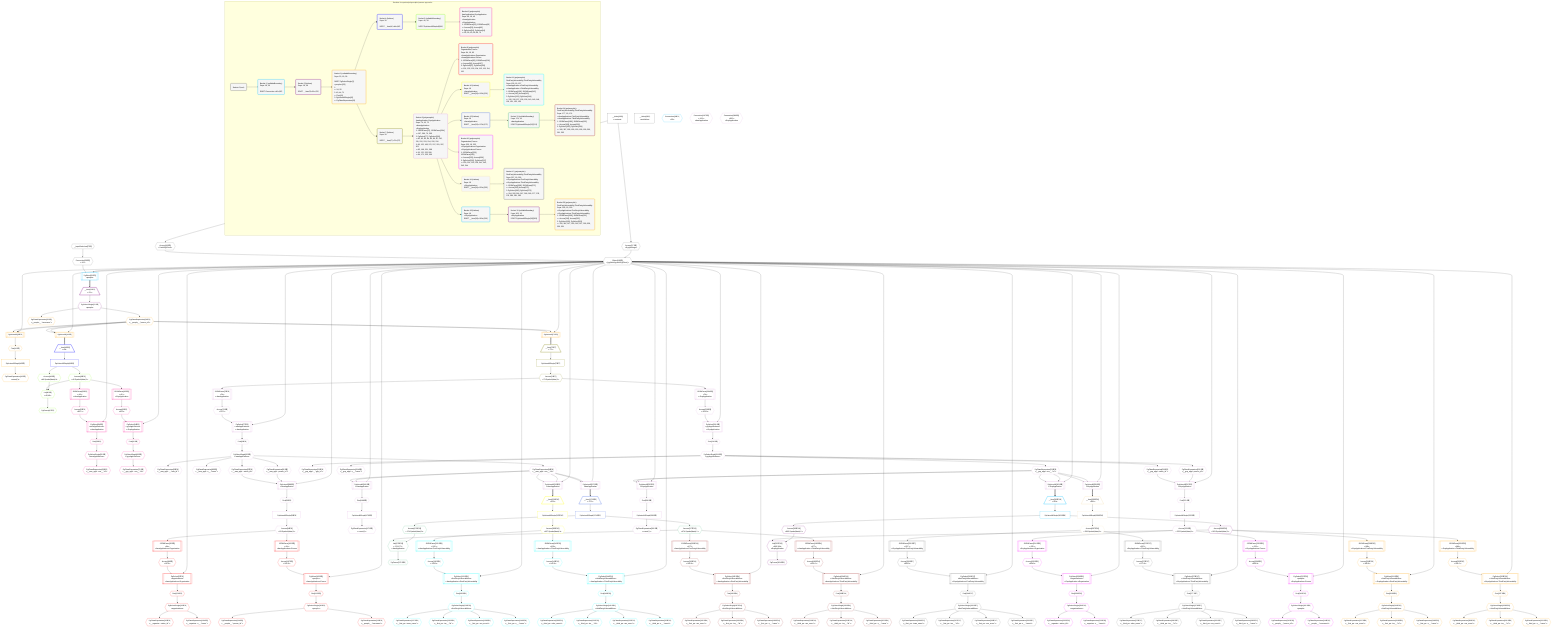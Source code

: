 %%{init: {'themeVariables': { 'fontSize': '12px'}}}%%
graph TD
    classDef path fill:#eee,stroke:#000,color:#000
    classDef plan fill:#fff,stroke-width:1px,color:#000
    classDef itemplan fill:#fff,stroke-width:2px,color:#000
    classDef unbatchedplan fill:#dff,stroke-width:1px,color:#000
    classDef sideeffectplan fill:#fcc,stroke-width:2px,color:#000
    classDef bucket fill:#f6f6f6,color:#000,stroke-width:2px,text-align:left


    %% define steps
    __Value3["__Value[3∈0]<br />ᐸcontextᐳ"]:::plan
    __Value5["__Value[5∈0]<br />ᐸrootValueᐳ"]:::plan
    __InputStaticLeaf7{{"__InputStaticLeaf[7∈0]"}}:::plan
    Access17{{"Access[17∈0]<br />ᐸ3.pgSettingsᐳ"}}:::plan
    Access18{{"Access[18∈0]<br />ᐸ3.withPgClientᐳ"}}:::plan
    Object19{{"Object[19∈0]<br />ᐸ{pgSettings,withPgClient}ᐳ"}}:::plan
    Connection20{{"Connection[20∈0]<br />ᐸ16ᐳ"}}:::plan
    PgSelect21[["PgSelect[21∈1]<br />ᐸpeopleᐳ"]]:::plan
    __Item22[/"__Item[22∈2]<br />ᐸ21ᐳ"\]:::itemplan
    PgSelectSingle23{{"PgSelectSingle[23∈2]<br />ᐸpeopleᐳ"}}:::plan
    PgClassExpression24{{"PgClassExpression[24∈3]<br />ᐸ__people__.”person_id”ᐳ"}}:::plan
    PgClassExpression25{{"PgClassExpression[25∈3]<br />ᐸ__people__.”username”ᐳ"}}:::plan
    Connection39{{"Connection[39∈1]<br />ᐸ35ᐳ"}}:::plan
    PgUnionAll40[["PgUnionAll[40∈3]"]]:::plan
    First41{{"First[41∈3]"}}:::plan
    PgUnionAllSingle42["PgUnionAllSingle[42∈3]"]:::plan
    PgClassExpression43{{"PgClassExpression[43∈3]<br />ᐸcount(*)ᐳ"}}:::plan
    PgUnionAll44[["PgUnionAll[44∈3]"]]:::plan
    __Item45[/"__Item[45∈4]<br />ᐸ44ᐳ"\]:::itemplan
    PgUnionAllSingle46["PgUnionAllSingle[46∈4]"]:::plan
    Access48{{"Access[48∈5]<br />ᐸ46.Symbol(data).0ᐳ"}}:::plan
    Access49{{"Access[49∈5]<br />ᐸ46.Symbol(data).1ᐳ"}}:::plan
    List50{{"List[50∈5]<br />ᐸ48,49ᐳ"}}:::plan
    PgCursor47{{"PgCursor[47∈5]"}}:::plan
    JSONParse52[["JSONParse[52∈6]<br />ᐸ49ᐳ<br />ᐳAwsApplication"]]:::plan
    Access53{{"Access[53∈6]<br />ᐸ52.0ᐳ"}}:::plan
    PgSelect54[["PgSelect[54∈6]<br />ᐸawsApplicationsᐳ<br />ᐳAwsApplication"]]:::plan
    First58{{"First[58∈6]"}}:::plan
    PgSelectSingle59{{"PgSelectSingle[59∈6]<br />ᐸawsApplicationsᐳ"}}:::plan
    PgClassExpression60{{"PgClassExpression[60∈6]<br />ᐸ__aws_appl...ons__.”id”ᐳ"}}:::plan
    JSONParse62[["JSONParse[62∈6]<br />ᐸ49ᐳ<br />ᐳGcpApplication"]]:::plan
    Access63{{"Access[63∈6]<br />ᐸ62.0ᐳ"}}:::plan
    PgSelect64[["PgSelect[64∈6]<br />ᐸgcpApplicationsᐳ<br />ᐳGcpApplication"]]:::plan
    First68{{"First[68∈6]"}}:::plan
    PgSelectSingle69{{"PgSelectSingle[69∈6]<br />ᐸgcpApplicationsᐳ"}}:::plan
    PgClassExpression70{{"PgClassExpression[70∈6]<br />ᐸ__gcp_appl...ons__.”id”ᐳ"}}:::plan
    PgUnionAll71[["PgUnionAll[71∈3]"]]:::plan
    __Item72[/"__Item[72∈7]<br />ᐸ71ᐳ"\]:::itemplan
    PgUnionAllSingle73["PgUnionAllSingle[73∈7]"]:::plan
    Access74{{"Access[74∈7]<br />ᐸ73.Symbol(data).1ᐳ"}}:::plan
    JSONParse75[["JSONParse[75∈8]<br />ᐸ74ᐳ<br />ᐳAwsApplication"]]:::plan
    Access76{{"Access[76∈8]<br />ᐸ75.0ᐳ"}}:::plan
    PgSelect77[["PgSelect[77∈8]<br />ᐸawsApplicationsᐳ<br />ᐳAwsApplication"]]:::plan
    First81{{"First[81∈8]"}}:::plan
    PgSelectSingle82{{"PgSelectSingle[82∈8]<br />ᐸawsApplicationsᐳ"}}:::plan
    PgClassExpression83{{"PgClassExpression[83∈8]<br />ᐸ__aws_appl..._.”aws_id”ᐳ"}}:::plan
    PgClassExpression84{{"PgClassExpression[84∈8]<br />ᐸ__aws_appl...ons__.”id”ᐳ"}}:::plan
    PgClassExpression85{{"PgClassExpression[85∈8]<br />ᐸ__aws_appl...s__.”name”ᐳ"}}:::plan
    PgClassExpression86{{"PgClassExpression[86∈8]<br />ᐸ__aws_appl...person_id”ᐳ"}}:::plan
    PgClassExpression87{{"PgClassExpression[87∈8]<br />ᐸ__aws_appl...zation_id”ᐳ"}}:::plan
    PgUnionAll88[["PgUnionAll[88∈8]<br />ᐳAwsApplication"]]:::plan
    First92{{"First[92∈8]"}}:::plan
    PgUnionAllSingle93["PgUnionAllSingle[93∈8]"]:::plan
    Access94{{"Access[94∈8]<br />ᐸ93.Symbol(data).1ᐳ"}}:::plan
    JSONParse95[["JSONParse[95∈9]<br />ᐸ94ᐳ<br />ᐳAwsApplicationᐳOrganization"]]:::plan
    Access96{{"Access[96∈9]<br />ᐸ95.0ᐳ"}}:::plan
    PgSelect97[["PgSelect[97∈9]<br />ᐸorganizationsᐳ<br />ᐳAwsApplicationᐳOrganization"]]:::plan
    First101{{"First[101∈9]"}}:::plan
    PgSelectSingle102{{"PgSelectSingle[102∈9]<br />ᐸorganizationsᐳ"}}:::plan
    PgClassExpression103{{"PgClassExpression[103∈9]<br />ᐸ__organiza...zation_id”ᐳ"}}:::plan
    PgClassExpression104{{"PgClassExpression[104∈9]<br />ᐸ__organiza...s__.”name”ᐳ"}}:::plan
    JSONParse106[["JSONParse[106∈9]<br />ᐸ94ᐳ<br />ᐳAwsApplicationᐳPerson"]]:::plan
    Access107{{"Access[107∈9]<br />ᐸ106.0ᐳ"}}:::plan
    PgSelect108[["PgSelect[108∈9]<br />ᐸpeopleᐳ<br />ᐳAwsApplicationᐳPerson"]]:::plan
    First112{{"First[112∈9]"}}:::plan
    PgSelectSingle113{{"PgSelectSingle[113∈9]<br />ᐸpeopleᐳ"}}:::plan
    PgClassExpression114{{"PgClassExpression[114∈9]<br />ᐸ__people__.”person_id”ᐳ"}}:::plan
    PgClassExpression115{{"PgClassExpression[115∈9]<br />ᐸ__people__.”username”ᐳ"}}:::plan
    PgUnionAll122[["PgUnionAll[122∈8]<br />ᐳAwsApplication"]]:::plan
    __Item126[/"__Item[126∈10]<br />ᐸ122ᐳ"\]:::itemplan
    PgUnionAllSingle127["PgUnionAllSingle[127∈10]"]:::plan
    Access128{{"Access[128∈10]<br />ᐸ127.Symbol(data).1ᐳ"}}:::plan
    JSONParse129[["JSONParse[129∈11]<br />ᐸ128ᐳ<br />ᐳAwsApplicationᐳFirstPartyVulnerability"]]:::plan
    Access130{{"Access[130∈11]<br />ᐸ129.0ᐳ"}}:::plan
    PgSelect131[["PgSelect[131∈11]<br />ᐸfirstPartyVulnerabilitiesᐳ<br />ᐳAwsApplicationᐳFirstPartyVulnerability"]]:::plan
    First135{{"First[135∈11]"}}:::plan
    PgSelectSingle136{{"PgSelectSingle[136∈11]<br />ᐸfirstPartyVulnerabilitiesᐳ"}}:::plan
    PgClassExpression137{{"PgClassExpression[137∈11]<br />ᐸ__first_pa...team_name”ᐳ"}}:::plan
    PgClassExpression138{{"PgClassExpression[138∈11]<br />ᐸ__first_pa...ies__.”id”ᐳ"}}:::plan
    PgClassExpression139{{"PgClassExpression[139∈11]<br />ᐸ__first_pa...vss_score”ᐳ"}}:::plan
    PgClassExpression140{{"PgClassExpression[140∈11]<br />ᐸ__first_pa...s__.”name”ᐳ"}}:::plan
    JSONParse142[["JSONParse[142∈11]<br />ᐸ128ᐳ<br />ᐳAwsApplicationᐳThirdPartyVulnerability"]]:::plan
    Access143{{"Access[143∈11]<br />ᐸ142.0ᐳ"}}:::plan
    PgSelect144[["PgSelect[144∈11]<br />ᐸthirdPartyVulnerabilitiesᐳ<br />ᐳAwsApplicationᐳThirdPartyVulnerability"]]:::plan
    First148{{"First[148∈11]"}}:::plan
    PgSelectSingle149{{"PgSelectSingle[149∈11]<br />ᐸthirdPartyVulnerabilitiesᐳ"}}:::plan
    PgClassExpression150{{"PgClassExpression[150∈11]<br />ᐸ__third_pa...ndor_name”ᐳ"}}:::plan
    PgClassExpression151{{"PgClassExpression[151∈11]<br />ᐸ__third_pa...ies__.”id”ᐳ"}}:::plan
    PgClassExpression152{{"PgClassExpression[152∈11]<br />ᐸ__third_pa...vss_score”ᐳ"}}:::plan
    PgClassExpression153{{"PgClassExpression[153∈11]<br />ᐸ__third_pa...s__.”name”ᐳ"}}:::plan
    Connection167{{"Connection[167∈8]<br />ᐸ163ᐳ<br />ᐳAwsApplication"}}:::plan
    PgUnionAll168[["PgUnionAll[168∈8]<br />ᐳAwsApplication"]]:::plan
    First169{{"First[169∈8]"}}:::plan
    PgUnionAllSingle170["PgUnionAllSingle[170∈8]"]:::plan
    PgClassExpression171{{"PgClassExpression[171∈8]<br />ᐸcount(*)ᐳ"}}:::plan
    PgUnionAll172[["PgUnionAll[172∈8]<br />ᐳAwsApplication"]]:::plan
    __Item173[/"__Item[173∈12]<br />ᐸ172ᐳ"\]:::itemplan
    PgUnionAllSingle174["PgUnionAllSingle[174∈12]"]:::plan
    Access176{{"Access[176∈13]<br />ᐸ174.Symbol(data).0ᐳ"}}:::plan
    Access177{{"Access[177∈13]<br />ᐸ174.Symbol(data).1ᐳ"}}:::plan
    List178{{"List[178∈13]<br />ᐸ176,177ᐳ<br />ᐳAwsApplication"}}:::plan
    PgCursor175{{"PgCursor[175∈13]"}}:::plan
    JSONParse180[["JSONParse[180∈14]<br />ᐸ177ᐳ<br />ᐳAwsApplicationᐳFirstPartyVulnerability"]]:::plan
    Access181{{"Access[181∈14]<br />ᐸ180.0ᐳ"}}:::plan
    PgSelect182[["PgSelect[182∈14]<br />ᐸfirstPartyVulnerabilitiesᐳ<br />ᐳAwsApplicationᐳFirstPartyVulnerability"]]:::plan
    First186{{"First[186∈14]"}}:::plan
    PgSelectSingle187{{"PgSelectSingle[187∈14]<br />ᐸfirstPartyVulnerabilitiesᐳ"}}:::plan
    PgClassExpression188{{"PgClassExpression[188∈14]<br />ᐸ__first_pa...vss_score”ᐳ"}}:::plan
    PgClassExpression189{{"PgClassExpression[189∈14]<br />ᐸ__first_pa...ies__.”id”ᐳ"}}:::plan
    PgClassExpression190{{"PgClassExpression[190∈14]<br />ᐸ__first_pa...s__.”name”ᐳ"}}:::plan
    JSONParse192[["JSONParse[192∈14]<br />ᐸ177ᐳ<br />ᐳAwsApplicationᐳThirdPartyVulnerability"]]:::plan
    Access193{{"Access[193∈14]<br />ᐸ192.0ᐳ"}}:::plan
    PgSelect194[["PgSelect[194∈14]<br />ᐸthirdPartyVulnerabilitiesᐳ<br />ᐳAwsApplicationᐳThirdPartyVulnerability"]]:::plan
    First198{{"First[198∈14]"}}:::plan
    PgSelectSingle199{{"PgSelectSingle[199∈14]<br />ᐸthirdPartyVulnerabilitiesᐳ"}}:::plan
    PgClassExpression200{{"PgClassExpression[200∈14]<br />ᐸ__third_pa...vss_score”ᐳ"}}:::plan
    PgClassExpression201{{"PgClassExpression[201∈14]<br />ᐸ__third_pa...ies__.”id”ᐳ"}}:::plan
    PgClassExpression202{{"PgClassExpression[202∈14]<br />ᐸ__third_pa...s__.”name”ᐳ"}}:::plan
    JSONParse204[["JSONParse[204∈8]<br />ᐸ74ᐳ<br />ᐳGcpApplication"]]:::plan
    Access205{{"Access[205∈8]<br />ᐸ204.0ᐳ"}}:::plan
    PgSelect206[["PgSelect[206∈8]<br />ᐸgcpApplicationsᐳ<br />ᐳGcpApplication"]]:::plan
    First210{{"First[210∈8]"}}:::plan
    PgSelectSingle211{{"PgSelectSingle[211∈8]<br />ᐸgcpApplicationsᐳ"}}:::plan
    PgClassExpression212{{"PgClassExpression[212∈8]<br />ᐸ__gcp_appl..._.”gcp_id”ᐳ"}}:::plan
    PgClassExpression213{{"PgClassExpression[213∈8]<br />ᐸ__gcp_appl...ons__.”id”ᐳ"}}:::plan
    PgClassExpression214{{"PgClassExpression[214∈8]<br />ᐸ__gcp_appl...s__.”name”ᐳ"}}:::plan
    PgClassExpression215{{"PgClassExpression[215∈8]<br />ᐸ__gcp_appl...person_id”ᐳ"}}:::plan
    PgClassExpression216{{"PgClassExpression[216∈8]<br />ᐸ__gcp_appl...zation_id”ᐳ"}}:::plan
    PgUnionAll217[["PgUnionAll[217∈8]<br />ᐳGcpApplication"]]:::plan
    First221{{"First[221∈8]"}}:::plan
    PgUnionAllSingle222["PgUnionAllSingle[222∈8]"]:::plan
    Access223{{"Access[223∈8]<br />ᐸ222.Symbol(data).1ᐳ"}}:::plan
    JSONParse224[["JSONParse[224∈15]<br />ᐸ223ᐳ<br />ᐳGcpApplicationᐳOrganization"]]:::plan
    Access225{{"Access[225∈15]<br />ᐸ224.0ᐳ"}}:::plan
    PgSelect226[["PgSelect[226∈15]<br />ᐸorganizationsᐳ<br />ᐳGcpApplicationᐳOrganization"]]:::plan
    First230{{"First[230∈15]"}}:::plan
    PgSelectSingle231{{"PgSelectSingle[231∈15]<br />ᐸorganizationsᐳ"}}:::plan
    PgClassExpression232{{"PgClassExpression[232∈15]<br />ᐸ__organiza...zation_id”ᐳ"}}:::plan
    PgClassExpression233{{"PgClassExpression[233∈15]<br />ᐸ__organiza...s__.”name”ᐳ"}}:::plan
    JSONParse235[["JSONParse[235∈15]<br />ᐸ223ᐳ<br />ᐳGcpApplicationᐳPerson"]]:::plan
    Access236{{"Access[236∈15]<br />ᐸ235.0ᐳ"}}:::plan
    PgSelect237[["PgSelect[237∈15]<br />ᐸpeopleᐳ<br />ᐳGcpApplicationᐳPerson"]]:::plan
    First241{{"First[241∈15]"}}:::plan
    PgSelectSingle242{{"PgSelectSingle[242∈15]<br />ᐸpeopleᐳ"}}:::plan
    PgClassExpression243{{"PgClassExpression[243∈15]<br />ᐸ__people__.”person_id”ᐳ"}}:::plan
    PgClassExpression244{{"PgClassExpression[244∈15]<br />ᐸ__people__.”username”ᐳ"}}:::plan
    PgUnionAll251[["PgUnionAll[251∈8]<br />ᐳGcpApplication"]]:::plan
    __Item255[/"__Item[255∈16]<br />ᐸ251ᐳ"\]:::itemplan
    PgUnionAllSingle256["PgUnionAllSingle[256∈16]"]:::plan
    Access257{{"Access[257∈16]<br />ᐸ256.Symbol(data).1ᐳ"}}:::plan
    JSONParse258[["JSONParse[258∈17]<br />ᐸ257ᐳ<br />ᐳGcpApplicationᐳFirstPartyVulnerability"]]:::plan
    Access259{{"Access[259∈17]<br />ᐸ258.0ᐳ"}}:::plan
    PgSelect260[["PgSelect[260∈17]<br />ᐸfirstPartyVulnerabilitiesᐳ<br />ᐳGcpApplicationᐳFirstPartyVulnerability"]]:::plan
    First264{{"First[264∈17]"}}:::plan
    PgSelectSingle265{{"PgSelectSingle[265∈17]<br />ᐸfirstPartyVulnerabilitiesᐳ"}}:::plan
    PgClassExpression266{{"PgClassExpression[266∈17]<br />ᐸ__first_pa...team_name”ᐳ"}}:::plan
    PgClassExpression267{{"PgClassExpression[267∈17]<br />ᐸ__first_pa...ies__.”id”ᐳ"}}:::plan
    PgClassExpression268{{"PgClassExpression[268∈17]<br />ᐸ__first_pa...vss_score”ᐳ"}}:::plan
    PgClassExpression269{{"PgClassExpression[269∈17]<br />ᐸ__first_pa...s__.”name”ᐳ"}}:::plan
    JSONParse271[["JSONParse[271∈17]<br />ᐸ257ᐳ<br />ᐳGcpApplicationᐳThirdPartyVulnerability"]]:::plan
    Access272{{"Access[272∈17]<br />ᐸ271.0ᐳ"}}:::plan
    PgSelect273[["PgSelect[273∈17]<br />ᐸthirdPartyVulnerabilitiesᐳ<br />ᐳGcpApplicationᐳThirdPartyVulnerability"]]:::plan
    First277{{"First[277∈17]"}}:::plan
    PgSelectSingle278{{"PgSelectSingle[278∈17]<br />ᐸthirdPartyVulnerabilitiesᐳ"}}:::plan
    PgClassExpression279{{"PgClassExpression[279∈17]<br />ᐸ__third_pa...ndor_name”ᐳ"}}:::plan
    PgClassExpression280{{"PgClassExpression[280∈17]<br />ᐸ__third_pa...ies__.”id”ᐳ"}}:::plan
    PgClassExpression281{{"PgClassExpression[281∈17]<br />ᐸ__third_pa...vss_score”ᐳ"}}:::plan
    PgClassExpression282{{"PgClassExpression[282∈17]<br />ᐸ__third_pa...s__.”name”ᐳ"}}:::plan
    Connection296{{"Connection[296∈8]<br />ᐸ292ᐳ<br />ᐳGcpApplication"}}:::plan
    PgUnionAll297[["PgUnionAll[297∈8]<br />ᐳGcpApplication"]]:::plan
    First298{{"First[298∈8]"}}:::plan
    PgUnionAllSingle299["PgUnionAllSingle[299∈8]"]:::plan
    PgClassExpression300{{"PgClassExpression[300∈8]<br />ᐸcount(*)ᐳ"}}:::plan
    PgUnionAll301[["PgUnionAll[301∈8]<br />ᐳGcpApplication"]]:::plan
    __Item302[/"__Item[302∈18]<br />ᐸ301ᐳ"\]:::itemplan
    PgUnionAllSingle303["PgUnionAllSingle[303∈18]"]:::plan
    Access305{{"Access[305∈19]<br />ᐸ303.Symbol(data).0ᐳ"}}:::plan
    Access306{{"Access[306∈19]<br />ᐸ303.Symbol(data).1ᐳ"}}:::plan
    List307{{"List[307∈19]<br />ᐸ305,306ᐳ<br />ᐳGcpApplication"}}:::plan
    PgCursor304{{"PgCursor[304∈19]"}}:::plan
    JSONParse309[["JSONParse[309∈20]<br />ᐸ306ᐳ<br />ᐳGcpApplicationᐳFirstPartyVulnerability"]]:::plan
    Access310{{"Access[310∈20]<br />ᐸ309.0ᐳ"}}:::plan
    PgSelect311[["PgSelect[311∈20]<br />ᐸfirstPartyVulnerabilitiesᐳ<br />ᐳGcpApplicationᐳFirstPartyVulnerability"]]:::plan
    First315{{"First[315∈20]"}}:::plan
    PgSelectSingle316{{"PgSelectSingle[316∈20]<br />ᐸfirstPartyVulnerabilitiesᐳ"}}:::plan
    PgClassExpression317{{"PgClassExpression[317∈20]<br />ᐸ__first_pa...vss_score”ᐳ"}}:::plan
    PgClassExpression318{{"PgClassExpression[318∈20]<br />ᐸ__first_pa...ies__.”id”ᐳ"}}:::plan
    PgClassExpression319{{"PgClassExpression[319∈20]<br />ᐸ__first_pa...s__.”name”ᐳ"}}:::plan
    JSONParse321[["JSONParse[321∈20]<br />ᐸ306ᐳ<br />ᐳGcpApplicationᐳThirdPartyVulnerability"]]:::plan
    Access322{{"Access[322∈20]<br />ᐸ321.0ᐳ"}}:::plan
    PgSelect323[["PgSelect[323∈20]<br />ᐸthirdPartyVulnerabilitiesᐳ<br />ᐳGcpApplicationᐳThirdPartyVulnerability"]]:::plan
    First327{{"First[327∈20]"}}:::plan
    PgSelectSingle328{{"PgSelectSingle[328∈20]<br />ᐸthirdPartyVulnerabilitiesᐳ"}}:::plan
    PgClassExpression329{{"PgClassExpression[329∈20]<br />ᐸ__third_pa...vss_score”ᐳ"}}:::plan
    PgClassExpression330{{"PgClassExpression[330∈20]<br />ᐸ__third_pa...ies__.”id”ᐳ"}}:::plan
    PgClassExpression331{{"PgClassExpression[331∈20]<br />ᐸ__third_pa...s__.”name”ᐳ"}}:::plan

    %% plan dependencies
    __Value3 --> Access17
    __Value3 --> Access18
    Access17 & Access18 --> Object19
    __InputStaticLeaf7 --> Connection20
    Object19 & Connection20 --> PgSelect21
    PgSelect21 ==> __Item22
    __Item22 --> PgSelectSingle23
    PgSelectSingle23 --> PgClassExpression24
    PgSelectSingle23 --> PgClassExpression25
    Object19 & PgClassExpression24 & PgClassExpression24 --> PgUnionAll40
    PgUnionAll40 --> First41
    First41 --> PgUnionAllSingle42
    PgUnionAllSingle42 --> PgClassExpression43
    Object19 & PgClassExpression24 & PgClassExpression24 --> PgUnionAll44
    PgUnionAll44 ==> __Item45
    __Item45 --> PgUnionAllSingle46
    PgUnionAllSingle46 --> Access48
    PgUnionAllSingle46 --> Access49
    Access48 & Access49 --> List50
    List50 --> PgCursor47
    Access49 --> JSONParse52
    JSONParse52 --> Access53
    Object19 & Access53 --> PgSelect54
    PgSelect54 --> First58
    First58 --> PgSelectSingle59
    PgSelectSingle59 --> PgClassExpression60
    Access49 --> JSONParse62
    JSONParse62 --> Access63
    Object19 & Access63 --> PgSelect64
    PgSelect64 --> First68
    First68 --> PgSelectSingle69
    PgSelectSingle69 --> PgClassExpression70
    Object19 & PgClassExpression24 & PgClassExpression24 --> PgUnionAll71
    PgUnionAll71 ==> __Item72
    __Item72 --> PgUnionAllSingle73
    PgUnionAllSingle73 --> Access74
    Access74 --> JSONParse75
    JSONParse75 --> Access76
    Object19 & Access76 --> PgSelect77
    PgSelect77 --> First81
    First81 --> PgSelectSingle82
    PgSelectSingle82 --> PgClassExpression83
    PgSelectSingle82 --> PgClassExpression84
    PgSelectSingle82 --> PgClassExpression85
    PgSelectSingle82 --> PgClassExpression86
    PgSelectSingle82 --> PgClassExpression87
    Object19 & PgClassExpression86 & PgClassExpression87 --> PgUnionAll88
    PgUnionAll88 --> First92
    First92 --> PgUnionAllSingle93
    PgUnionAllSingle93 --> Access94
    Access94 --> JSONParse95
    JSONParse95 --> Access96
    Object19 & Access96 --> PgSelect97
    PgSelect97 --> First101
    First101 --> PgSelectSingle102
    PgSelectSingle102 --> PgClassExpression103
    PgSelectSingle102 --> PgClassExpression104
    Access94 --> JSONParse106
    JSONParse106 --> Access107
    Object19 & Access107 --> PgSelect108
    PgSelect108 --> First112
    First112 --> PgSelectSingle113
    PgSelectSingle113 --> PgClassExpression114
    PgSelectSingle113 --> PgClassExpression115
    Object19 & PgClassExpression84 & PgClassExpression84 --> PgUnionAll122
    PgUnionAll122 ==> __Item126
    __Item126 --> PgUnionAllSingle127
    PgUnionAllSingle127 --> Access128
    Access128 --> JSONParse129
    JSONParse129 --> Access130
    Object19 & Access130 --> PgSelect131
    PgSelect131 --> First135
    First135 --> PgSelectSingle136
    PgSelectSingle136 --> PgClassExpression137
    PgSelectSingle136 --> PgClassExpression138
    PgSelectSingle136 --> PgClassExpression139
    PgSelectSingle136 --> PgClassExpression140
    Access128 --> JSONParse142
    JSONParse142 --> Access143
    Object19 & Access143 --> PgSelect144
    PgSelect144 --> First148
    First148 --> PgSelectSingle149
    PgSelectSingle149 --> PgClassExpression150
    PgSelectSingle149 --> PgClassExpression151
    PgSelectSingle149 --> PgClassExpression152
    PgSelectSingle149 --> PgClassExpression153
    Object19 & PgClassExpression84 & PgClassExpression84 --> PgUnionAll168
    PgUnionAll168 --> First169
    First169 --> PgUnionAllSingle170
    PgUnionAllSingle170 --> PgClassExpression171
    Object19 & PgClassExpression84 & PgClassExpression84 --> PgUnionAll172
    PgUnionAll172 ==> __Item173
    __Item173 --> PgUnionAllSingle174
    PgUnionAllSingle174 --> Access176
    PgUnionAllSingle174 --> Access177
    Access176 & Access177 --> List178
    List178 --> PgCursor175
    Access177 --> JSONParse180
    JSONParse180 --> Access181
    Object19 & Access181 --> PgSelect182
    PgSelect182 --> First186
    First186 --> PgSelectSingle187
    PgSelectSingle187 --> PgClassExpression188
    PgSelectSingle187 --> PgClassExpression189
    PgSelectSingle187 --> PgClassExpression190
    Access177 --> JSONParse192
    JSONParse192 --> Access193
    Object19 & Access193 --> PgSelect194
    PgSelect194 --> First198
    First198 --> PgSelectSingle199
    PgSelectSingle199 --> PgClassExpression200
    PgSelectSingle199 --> PgClassExpression201
    PgSelectSingle199 --> PgClassExpression202
    Access74 --> JSONParse204
    JSONParse204 --> Access205
    Object19 & Access205 --> PgSelect206
    PgSelect206 --> First210
    First210 --> PgSelectSingle211
    PgSelectSingle211 --> PgClassExpression212
    PgSelectSingle211 --> PgClassExpression213
    PgSelectSingle211 --> PgClassExpression214
    PgSelectSingle211 --> PgClassExpression215
    PgSelectSingle211 --> PgClassExpression216
    Object19 & PgClassExpression215 & PgClassExpression216 --> PgUnionAll217
    PgUnionAll217 --> First221
    First221 --> PgUnionAllSingle222
    PgUnionAllSingle222 --> Access223
    Access223 --> JSONParse224
    JSONParse224 --> Access225
    Object19 & Access225 --> PgSelect226
    PgSelect226 --> First230
    First230 --> PgSelectSingle231
    PgSelectSingle231 --> PgClassExpression232
    PgSelectSingle231 --> PgClassExpression233
    Access223 --> JSONParse235
    JSONParse235 --> Access236
    Object19 & Access236 --> PgSelect237
    PgSelect237 --> First241
    First241 --> PgSelectSingle242
    PgSelectSingle242 --> PgClassExpression243
    PgSelectSingle242 --> PgClassExpression244
    Object19 & PgClassExpression213 & PgClassExpression213 --> PgUnionAll251
    PgUnionAll251 ==> __Item255
    __Item255 --> PgUnionAllSingle256
    PgUnionAllSingle256 --> Access257
    Access257 --> JSONParse258
    JSONParse258 --> Access259
    Object19 & Access259 --> PgSelect260
    PgSelect260 --> First264
    First264 --> PgSelectSingle265
    PgSelectSingle265 --> PgClassExpression266
    PgSelectSingle265 --> PgClassExpression267
    PgSelectSingle265 --> PgClassExpression268
    PgSelectSingle265 --> PgClassExpression269
    Access257 --> JSONParse271
    JSONParse271 --> Access272
    Object19 & Access272 --> PgSelect273
    PgSelect273 --> First277
    First277 --> PgSelectSingle278
    PgSelectSingle278 --> PgClassExpression279
    PgSelectSingle278 --> PgClassExpression280
    PgSelectSingle278 --> PgClassExpression281
    PgSelectSingle278 --> PgClassExpression282
    Object19 & PgClassExpression213 & PgClassExpression213 --> PgUnionAll297
    PgUnionAll297 --> First298
    First298 --> PgUnionAllSingle299
    PgUnionAllSingle299 --> PgClassExpression300
    Object19 & PgClassExpression213 & PgClassExpression213 --> PgUnionAll301
    PgUnionAll301 ==> __Item302
    __Item302 --> PgUnionAllSingle303
    PgUnionAllSingle303 --> Access305
    PgUnionAllSingle303 --> Access306
    Access305 & Access306 --> List307
    List307 --> PgCursor304
    Access306 --> JSONParse309
    JSONParse309 --> Access310
    Object19 & Access310 --> PgSelect311
    PgSelect311 --> First315
    First315 --> PgSelectSingle316
    PgSelectSingle316 --> PgClassExpression317
    PgSelectSingle316 --> PgClassExpression318
    PgSelectSingle316 --> PgClassExpression319
    Access306 --> JSONParse321
    JSONParse321 --> Access322
    Object19 & Access322 --> PgSelect323
    PgSelect323 --> First327
    First327 --> PgSelectSingle328
    PgSelectSingle328 --> PgClassExpression329
    PgSelectSingle328 --> PgClassExpression330
    PgSelectSingle328 --> PgClassExpression331

    subgraph "Buckets for queries/polymorphic/person-app-vulns"
    Bucket0("Bucket 0 (root)"):::bucket
    classDef bucket0 stroke:#696969
    class Bucket0,__Value3,__Value5,__InputStaticLeaf7,Access17,Access18,Object19,Connection20 bucket0
    Bucket1("Bucket 1 (nullableBoundary)<br />Deps: 19, 20<br /><br />ROOT Connectionᐸ16ᐳ[20]"):::bucket
    classDef bucket1 stroke:#00bfff
    class Bucket1,PgSelect21,Connection39 bucket1
    Bucket2("Bucket 2 (listItem)<br />Deps: 19, 39<br /><br />ROOT __Item{2}ᐸ21ᐳ[22]"):::bucket
    classDef bucket2 stroke:#7f007f
    class Bucket2,__Item22,PgSelectSingle23 bucket2
    Bucket3("Bucket 3 (nullableBoundary)<br />Deps: 23, 19, 39<br /><br />ROOT PgSelectSingle{2}ᐸpeopleᐳ[23]<br />1: <br />ᐳ: 24, 25<br />2: 40, 44, 71<br />ᐳ: First[41]<br />3: PgUnionAllSingle[42]<br />ᐳ: PgClassExpression[43]"):::bucket
    classDef bucket3 stroke:#ffa500
    class Bucket3,PgClassExpression24,PgClassExpression25,PgUnionAll40,First41,PgUnionAllSingle42,PgClassExpression43,PgUnionAll44,PgUnionAll71 bucket3
    Bucket4("Bucket 4 (listItem)<br />Deps: 19<br /><br />ROOT __Item{4}ᐸ44ᐳ[45]"):::bucket
    classDef bucket4 stroke:#0000ff
    class Bucket4,__Item45,PgUnionAllSingle46 bucket4
    Bucket5("Bucket 5 (nullableBoundary)<br />Deps: 46, 19<br /><br />ROOT PgUnionAllSingle{4}[46]"):::bucket
    classDef bucket5 stroke:#7fff00
    class Bucket5,PgCursor47,Access48,Access49,List50 bucket5
    Bucket6("Bucket 6 (polymorphic)<br />AwsApplication,GcpApplication<br />Deps: 49, 19, 46<br />ᐳAwsApplication<br />ᐳGcpApplication<br />1: JSONParse[52], JSONParse[62]<br />ᐳ: Access[53], Access[63]<br />2: PgSelect[54], PgSelect[64]<br />ᐳ: 58, 59, 60, 68, 69, 70"):::bucket
    classDef bucket6 stroke:#ff1493
    class Bucket6,JSONParse52,Access53,PgSelect54,First58,PgSelectSingle59,PgClassExpression60,JSONParse62,Access63,PgSelect64,First68,PgSelectSingle69,PgClassExpression70 bucket6
    Bucket7("Bucket 7 (listItem)<br />Deps: 19<br /><br />ROOT __Item{7}ᐸ71ᐳ[72]"):::bucket
    classDef bucket7 stroke:#808000
    class Bucket7,__Item72,PgUnionAllSingle73,Access74 bucket7
    Bucket8("Bucket 8 (polymorphic)<br />AwsApplication,GcpApplication<br />Deps: 74, 19, 73<br />ᐳAwsApplication<br />ᐳGcpApplication<br />1: JSONParse[75], JSONParse[204]<br />ᐳ: 167, 296, 76, 205<br />2: PgSelect[77], PgSelect[206]<br />ᐳ: 81, 82, 83, 84, 85, 86, 87, 210, 211, 212, 213, 214, 215, 216<br />3: 88, 122, 168, 172, 217, 251, 297, 301<br />ᐳ: 92, 169, 221, 298<br />4: 93, 170, 222, 299<br />ᐳ: 94, 171, 223, 300"):::bucket
    classDef bucket8 stroke:#dda0dd
    class Bucket8,JSONParse75,Access76,PgSelect77,First81,PgSelectSingle82,PgClassExpression83,PgClassExpression84,PgClassExpression85,PgClassExpression86,PgClassExpression87,PgUnionAll88,First92,PgUnionAllSingle93,Access94,PgUnionAll122,Connection167,PgUnionAll168,First169,PgUnionAllSingle170,PgClassExpression171,PgUnionAll172,JSONParse204,Access205,PgSelect206,First210,PgSelectSingle211,PgClassExpression212,PgClassExpression213,PgClassExpression214,PgClassExpression215,PgClassExpression216,PgUnionAll217,First221,PgUnionAllSingle222,Access223,PgUnionAll251,Connection296,PgUnionAll297,First298,PgUnionAllSingle299,PgClassExpression300,PgUnionAll301 bucket8
    Bucket9("Bucket 9 (polymorphic)<br />Organization,Person<br />Deps: 94, 19, 93<br />ᐳAwsApplicationᐳOrganization<br />ᐳAwsApplicationᐳPerson<br />1: JSONParse[95], JSONParse[106]<br />ᐳ: Access[96], Access[107]<br />2: PgSelect[97], PgSelect[108]<br />ᐳ: 101, 102, 103, 104, 112, 113, 114, 115"):::bucket
    classDef bucket9 stroke:#ff0000
    class Bucket9,JSONParse95,Access96,PgSelect97,First101,PgSelectSingle102,PgClassExpression103,PgClassExpression104,JSONParse106,Access107,PgSelect108,First112,PgSelectSingle113,PgClassExpression114,PgClassExpression115 bucket9
    Bucket10("Bucket 10 (listItem)<br />Deps: 19<br />ᐳAwsApplication<br />ROOT __Item{10}ᐸ122ᐳ[126]"):::bucket
    classDef bucket10 stroke:#ffff00
    class Bucket10,__Item126,PgUnionAllSingle127,Access128 bucket10
    Bucket11("Bucket 11 (polymorphic)<br />FirstPartyVulnerability,ThirdPartyVulnerability<br />Deps: 128, 19, 127<br />ᐳAwsApplicationᐳFirstPartyVulnerability<br />ᐳAwsApplicationᐳThirdPartyVulnerability<br />1: JSONParse[129], JSONParse[142]<br />ᐳ: Access[130], Access[143]<br />2: PgSelect[131], PgSelect[144]<br />ᐳ: 135, 136, 137, 138, 139, 140, 148, 149, 150, 151, 152, 153"):::bucket
    classDef bucket11 stroke:#00ffff
    class Bucket11,JSONParse129,Access130,PgSelect131,First135,PgSelectSingle136,PgClassExpression137,PgClassExpression138,PgClassExpression139,PgClassExpression140,JSONParse142,Access143,PgSelect144,First148,PgSelectSingle149,PgClassExpression150,PgClassExpression151,PgClassExpression152,PgClassExpression153 bucket11
    Bucket12("Bucket 12 (listItem)<br />Deps: 19<br />ᐳAwsApplication<br />ROOT __Item{12}ᐸ172ᐳ[173]"):::bucket
    classDef bucket12 stroke:#4169e1
    class Bucket12,__Item173,PgUnionAllSingle174 bucket12
    Bucket13("Bucket 13 (nullableBoundary)<br />Deps: 174, 19<br />ᐳAwsApplication<br />ROOT PgUnionAllSingle{12}[174]"):::bucket
    classDef bucket13 stroke:#3cb371
    class Bucket13,PgCursor175,Access176,Access177,List178 bucket13
    Bucket14("Bucket 14 (polymorphic)<br />FirstPartyVulnerability,ThirdPartyVulnerability<br />Deps: 177, 19, 174<br />ᐳAwsApplicationᐳFirstPartyVulnerability<br />ᐳAwsApplicationᐳThirdPartyVulnerability<br />1: JSONParse[180], JSONParse[192]<br />ᐳ: Access[181], Access[193]<br />2: PgSelect[182], PgSelect[194]<br />ᐳ: 186, 187, 188, 189, 190, 198, 199, 200, 201, 202"):::bucket
    classDef bucket14 stroke:#a52a2a
    class Bucket14,JSONParse180,Access181,PgSelect182,First186,PgSelectSingle187,PgClassExpression188,PgClassExpression189,PgClassExpression190,JSONParse192,Access193,PgSelect194,First198,PgSelectSingle199,PgClassExpression200,PgClassExpression201,PgClassExpression202 bucket14
    Bucket15("Bucket 15 (polymorphic)<br />Organization,Person<br />Deps: 223, 19, 222<br />ᐳGcpApplicationᐳOrganization<br />ᐳGcpApplicationᐳPerson<br />1: JSONParse[224], JSONParse[235]<br />ᐳ: Access[225], Access[236]<br />2: PgSelect[226], PgSelect[237]<br />ᐳ: 230, 231, 232, 233, 241, 242, 243, 244"):::bucket
    classDef bucket15 stroke:#ff00ff
    class Bucket15,JSONParse224,Access225,PgSelect226,First230,PgSelectSingle231,PgClassExpression232,PgClassExpression233,JSONParse235,Access236,PgSelect237,First241,PgSelectSingle242,PgClassExpression243,PgClassExpression244 bucket15
    Bucket16("Bucket 16 (listItem)<br />Deps: 19<br />ᐳGcpApplication<br />ROOT __Item{16}ᐸ251ᐳ[255]"):::bucket
    classDef bucket16 stroke:#f5deb3
    class Bucket16,__Item255,PgUnionAllSingle256,Access257 bucket16
    Bucket17("Bucket 17 (polymorphic)<br />FirstPartyVulnerability,ThirdPartyVulnerability<br />Deps: 257, 19, 256<br />ᐳGcpApplicationᐳFirstPartyVulnerability<br />ᐳGcpApplicationᐳThirdPartyVulnerability<br />1: JSONParse[258], JSONParse[271]<br />ᐳ: Access[259], Access[272]<br />2: PgSelect[260], PgSelect[273]<br />ᐳ: 264, 265, 266, 267, 268, 269, 277, 278, 279, 280, 281, 282"):::bucket
    classDef bucket17 stroke:#696969
    class Bucket17,JSONParse258,Access259,PgSelect260,First264,PgSelectSingle265,PgClassExpression266,PgClassExpression267,PgClassExpression268,PgClassExpression269,JSONParse271,Access272,PgSelect273,First277,PgSelectSingle278,PgClassExpression279,PgClassExpression280,PgClassExpression281,PgClassExpression282 bucket17
    Bucket18("Bucket 18 (listItem)<br />Deps: 19<br />ᐳGcpApplication<br />ROOT __Item{18}ᐸ301ᐳ[302]"):::bucket
    classDef bucket18 stroke:#00bfff
    class Bucket18,__Item302,PgUnionAllSingle303 bucket18
    Bucket19("Bucket 19 (nullableBoundary)<br />Deps: 303, 19<br />ᐳGcpApplication<br />ROOT PgUnionAllSingle{18}[303]"):::bucket
    classDef bucket19 stroke:#7f007f
    class Bucket19,PgCursor304,Access305,Access306,List307 bucket19
    Bucket20("Bucket 20 (polymorphic)<br />FirstPartyVulnerability,ThirdPartyVulnerability<br />Deps: 306, 19, 303<br />ᐳGcpApplicationᐳFirstPartyVulnerability<br />ᐳGcpApplicationᐳThirdPartyVulnerability<br />1: JSONParse[309], JSONParse[321]<br />ᐳ: Access[310], Access[322]<br />2: PgSelect[311], PgSelect[323]<br />ᐳ: 315, 316, 317, 318, 319, 327, 328, 329, 330, 331"):::bucket
    classDef bucket20 stroke:#ffa500
    class Bucket20,JSONParse309,Access310,PgSelect311,First315,PgSelectSingle316,PgClassExpression317,PgClassExpression318,PgClassExpression319,JSONParse321,Access322,PgSelect323,First327,PgSelectSingle328,PgClassExpression329,PgClassExpression330,PgClassExpression331 bucket20
    Bucket0 --> Bucket1
    Bucket1 --> Bucket2
    Bucket2 --> Bucket3
    Bucket3 --> Bucket4 & Bucket7
    Bucket4 --> Bucket5
    Bucket5 --> Bucket6
    Bucket7 --> Bucket8
    Bucket8 --> Bucket9 & Bucket10 & Bucket12 & Bucket15 & Bucket16 & Bucket18
    Bucket10 --> Bucket11
    Bucket12 --> Bucket13
    Bucket13 --> Bucket14
    Bucket16 --> Bucket17
    Bucket18 --> Bucket19
    Bucket19 --> Bucket20
    end